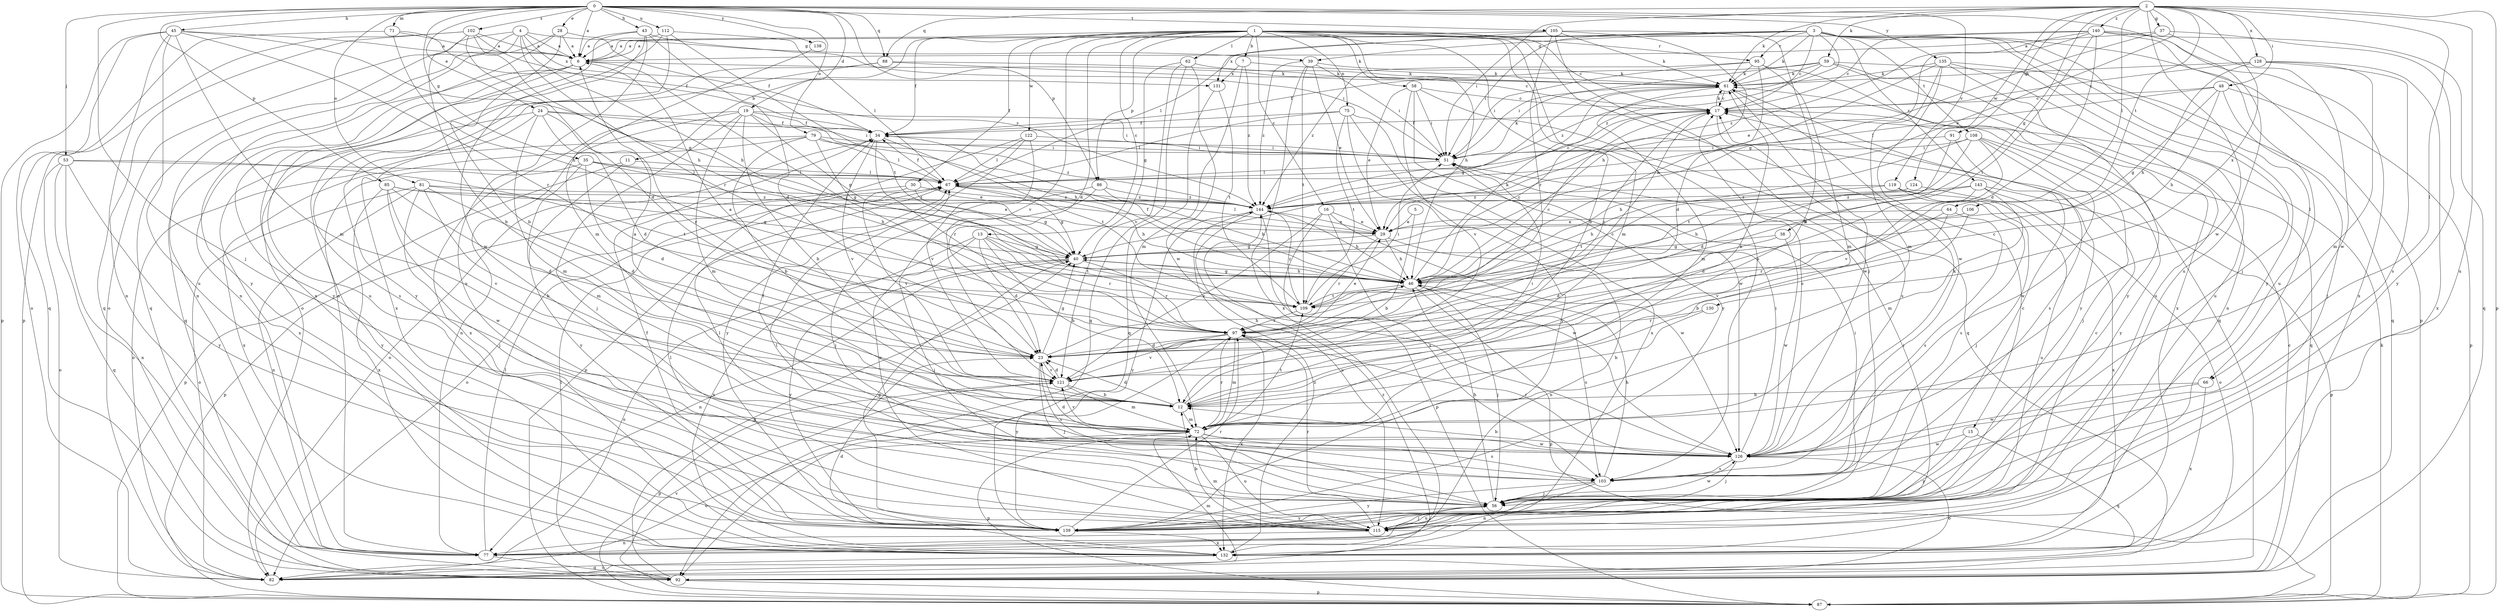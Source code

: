 strict digraph  {
0;
1;
2;
3;
4;
5;
6;
7;
11;
12;
13;
15;
16;
17;
19;
23;
24;
28;
29;
30;
34;
35;
37;
38;
39;
40;
43;
45;
46;
48;
51;
53;
56;
58;
59;
61;
62;
64;
66;
67;
71;
72;
75;
77;
79;
81;
82;
85;
86;
87;
88;
91;
92;
95;
97;
102;
103;
105;
106;
108;
109;
112;
115;
119;
121;
122;
124;
126;
128;
130;
131;
132;
135;
138;
139;
140;
143;
144;
0 -> 6  [label=a];
0 -> 19  [label=d];
0 -> 24  [label=e];
0 -> 28  [label=e];
0 -> 35  [label=g];
0 -> 43  [label=h];
0 -> 45  [label=h];
0 -> 53  [label=j];
0 -> 56  [label=j];
0 -> 71  [label=m];
0 -> 79  [label=o];
0 -> 81  [label=o];
0 -> 85  [label=p];
0 -> 86  [label=p];
0 -> 88  [label=q];
0 -> 102  [label=s];
0 -> 105  [label=t];
0 -> 112  [label=u];
0 -> 115  [label=u];
0 -> 119  [label=v];
0 -> 135  [label=y];
0 -> 138  [label=y];
1 -> 7  [label=b];
1 -> 11  [label=b];
1 -> 12  [label=b];
1 -> 13  [label=c];
1 -> 15  [label=c];
1 -> 16  [label=c];
1 -> 17  [label=c];
1 -> 23  [label=d];
1 -> 30  [label=f];
1 -> 34  [label=f];
1 -> 46  [label=h];
1 -> 58  [label=k];
1 -> 62  [label=l];
1 -> 72  [label=m];
1 -> 75  [label=n];
1 -> 86  [label=p];
1 -> 95  [label=r];
1 -> 103  [label=s];
1 -> 121  [label=v];
1 -> 122  [label=w];
2 -> 29  [label=e];
2 -> 37  [label=g];
2 -> 38  [label=g];
2 -> 48  [label=i];
2 -> 51  [label=i];
2 -> 59  [label=k];
2 -> 61  [label=k];
2 -> 64  [label=l];
2 -> 66  [label=l];
2 -> 87  [label=p];
2 -> 88  [label=q];
2 -> 91  [label=q];
2 -> 106  [label=t];
2 -> 115  [label=u];
2 -> 124  [label=w];
2 -> 126  [label=w];
2 -> 128  [label=x];
2 -> 130  [label=x];
2 -> 140  [label=z];
3 -> 6  [label=a];
3 -> 17  [label=c];
3 -> 39  [label=g];
3 -> 51  [label=i];
3 -> 56  [label=j];
3 -> 61  [label=k];
3 -> 66  [label=l];
3 -> 87  [label=p];
3 -> 95  [label=r];
3 -> 108  [label=t];
3 -> 131  [label=x];
3 -> 139  [label=y];
3 -> 143  [label=z];
3 -> 144  [label=z];
4 -> 6  [label=a];
4 -> 39  [label=g];
4 -> 46  [label=h];
4 -> 77  [label=n];
4 -> 82  [label=o];
4 -> 92  [label=q];
4 -> 97  [label=r];
4 -> 131  [label=x];
5 -> 12  [label=b];
5 -> 29  [label=e];
6 -> 61  [label=k];
6 -> 92  [label=q];
6 -> 97  [label=r];
6 -> 115  [label=u];
6 -> 139  [label=y];
7 -> 61  [label=k];
7 -> 72  [label=m];
7 -> 131  [label=x];
7 -> 144  [label=z];
11 -> 67  [label=l];
11 -> 87  [label=p];
11 -> 139  [label=y];
12 -> 6  [label=a];
12 -> 23  [label=d];
12 -> 51  [label=i];
12 -> 61  [label=k];
12 -> 72  [label=m];
13 -> 12  [label=b];
13 -> 23  [label=d];
13 -> 40  [label=g];
13 -> 56  [label=j];
13 -> 97  [label=r];
13 -> 109  [label=t];
13 -> 132  [label=x];
15 -> 92  [label=q];
15 -> 126  [label=w];
15 -> 139  [label=y];
16 -> 29  [label=e];
16 -> 87  [label=p];
16 -> 103  [label=s];
16 -> 121  [label=v];
16 -> 126  [label=w];
17 -> 34  [label=f];
17 -> 61  [label=k];
17 -> 92  [label=q];
17 -> 97  [label=r];
17 -> 103  [label=s];
19 -> 12  [label=b];
19 -> 34  [label=f];
19 -> 40  [label=g];
19 -> 46  [label=h];
19 -> 51  [label=i];
19 -> 56  [label=j];
19 -> 72  [label=m];
19 -> 77  [label=n];
19 -> 132  [label=x];
23 -> 6  [label=a];
23 -> 17  [label=c];
23 -> 40  [label=g];
23 -> 46  [label=h];
23 -> 56  [label=j];
23 -> 103  [label=s];
23 -> 121  [label=v];
24 -> 23  [label=d];
24 -> 34  [label=f];
24 -> 51  [label=i];
24 -> 72  [label=m];
24 -> 97  [label=r];
24 -> 103  [label=s];
24 -> 132  [label=x];
28 -> 6  [label=a];
28 -> 12  [label=b];
28 -> 34  [label=f];
28 -> 77  [label=n];
28 -> 139  [label=y];
29 -> 40  [label=g];
29 -> 46  [label=h];
29 -> 67  [label=l];
29 -> 77  [label=n];
29 -> 97  [label=r];
30 -> 40  [label=g];
30 -> 87  [label=p];
30 -> 121  [label=v];
30 -> 144  [label=z];
34 -> 51  [label=i];
34 -> 82  [label=o];
34 -> 97  [label=r];
34 -> 109  [label=t];
34 -> 121  [label=v];
35 -> 23  [label=d];
35 -> 29  [label=e];
35 -> 46  [label=h];
35 -> 67  [label=l];
35 -> 72  [label=m];
35 -> 139  [label=y];
37 -> 6  [label=a];
37 -> 29  [label=e];
37 -> 126  [label=w];
37 -> 139  [label=y];
38 -> 23  [label=d];
38 -> 40  [label=g];
38 -> 126  [label=w];
39 -> 29  [label=e];
39 -> 51  [label=i];
39 -> 61  [label=k];
39 -> 109  [label=t];
39 -> 132  [label=x];
39 -> 144  [label=z];
40 -> 46  [label=h];
40 -> 77  [label=n];
40 -> 82  [label=o];
40 -> 97  [label=r];
40 -> 139  [label=y];
43 -> 6  [label=a];
43 -> 23  [label=d];
43 -> 51  [label=i];
43 -> 115  [label=u];
43 -> 126  [label=w];
43 -> 132  [label=x];
45 -> 6  [label=a];
45 -> 40  [label=g];
45 -> 72  [label=m];
45 -> 82  [label=o];
45 -> 87  [label=p];
45 -> 92  [label=q];
45 -> 97  [label=r];
45 -> 115  [label=u];
46 -> 17  [label=c];
46 -> 34  [label=f];
46 -> 40  [label=g];
46 -> 56  [label=j];
46 -> 61  [label=k];
46 -> 87  [label=p];
46 -> 103  [label=s];
46 -> 109  [label=t];
48 -> 17  [label=c];
48 -> 40  [label=g];
48 -> 46  [label=h];
48 -> 56  [label=j];
48 -> 67  [label=l];
48 -> 87  [label=p];
51 -> 61  [label=k];
51 -> 67  [label=l];
53 -> 67  [label=l];
53 -> 77  [label=n];
53 -> 82  [label=o];
53 -> 92  [label=q];
53 -> 109  [label=t];
53 -> 139  [label=y];
56 -> 17  [label=c];
56 -> 46  [label=h];
56 -> 51  [label=i];
56 -> 67  [label=l];
56 -> 115  [label=u];
56 -> 126  [label=w];
56 -> 139  [label=y];
58 -> 17  [label=c];
58 -> 29  [label=e];
58 -> 51  [label=i];
58 -> 92  [label=q];
58 -> 121  [label=v];
58 -> 139  [label=y];
59 -> 34  [label=f];
59 -> 51  [label=i];
59 -> 61  [label=k];
59 -> 77  [label=n];
59 -> 115  [label=u];
59 -> 132  [label=x];
59 -> 144  [label=z];
61 -> 17  [label=c];
61 -> 40  [label=g];
61 -> 72  [label=m];
61 -> 126  [label=w];
61 -> 139  [label=y];
62 -> 40  [label=g];
62 -> 61  [label=k];
62 -> 92  [label=q];
62 -> 121  [label=v];
62 -> 126  [label=w];
64 -> 29  [label=e];
64 -> 97  [label=r];
64 -> 103  [label=s];
64 -> 121  [label=v];
66 -> 12  [label=b];
66 -> 126  [label=w];
66 -> 132  [label=x];
67 -> 17  [label=c];
67 -> 34  [label=f];
67 -> 40  [label=g];
67 -> 46  [label=h];
67 -> 82  [label=o];
67 -> 144  [label=z];
71 -> 6  [label=a];
71 -> 46  [label=h];
71 -> 92  [label=q];
71 -> 144  [label=z];
72 -> 82  [label=o];
72 -> 87  [label=p];
72 -> 97  [label=r];
72 -> 103  [label=s];
72 -> 109  [label=t];
72 -> 115  [label=u];
72 -> 121  [label=v];
72 -> 126  [label=w];
75 -> 34  [label=f];
75 -> 67  [label=l];
75 -> 109  [label=t];
75 -> 126  [label=w];
75 -> 132  [label=x];
75 -> 139  [label=y];
77 -> 17  [label=c];
77 -> 67  [label=l];
77 -> 92  [label=q];
79 -> 12  [label=b];
79 -> 40  [label=g];
79 -> 51  [label=i];
79 -> 67  [label=l];
79 -> 82  [label=o];
79 -> 132  [label=x];
79 -> 144  [label=z];
81 -> 12  [label=b];
81 -> 23  [label=d];
81 -> 40  [label=g];
81 -> 56  [label=j];
81 -> 77  [label=n];
81 -> 82  [label=o];
81 -> 144  [label=z];
82 -> 72  [label=m];
82 -> 144  [label=z];
85 -> 23  [label=d];
85 -> 29  [label=e];
85 -> 121  [label=v];
85 -> 126  [label=w];
85 -> 132  [label=x];
85 -> 144  [label=z];
86 -> 46  [label=h];
86 -> 56  [label=j];
86 -> 115  [label=u];
86 -> 144  [label=z];
87 -> 61  [label=k];
87 -> 121  [label=v];
88 -> 17  [label=c];
88 -> 61  [label=k];
88 -> 132  [label=x];
88 -> 139  [label=y];
91 -> 23  [label=d];
91 -> 51  [label=i];
91 -> 103  [label=s];
92 -> 17  [label=c];
92 -> 40  [label=g];
92 -> 67  [label=l];
92 -> 87  [label=p];
95 -> 23  [label=d];
95 -> 51  [label=i];
95 -> 61  [label=k];
95 -> 72  [label=m];
95 -> 92  [label=q];
95 -> 144  [label=z];
97 -> 23  [label=d];
97 -> 29  [label=e];
97 -> 72  [label=m];
97 -> 121  [label=v];
97 -> 132  [label=x];
97 -> 139  [label=y];
102 -> 6  [label=a];
102 -> 12  [label=b];
102 -> 23  [label=d];
102 -> 34  [label=f];
102 -> 46  [label=h];
102 -> 77  [label=n];
102 -> 87  [label=p];
103 -> 46  [label=h];
103 -> 56  [label=j];
103 -> 67  [label=l];
103 -> 77  [label=n];
103 -> 139  [label=y];
105 -> 6  [label=a];
105 -> 12  [label=b];
105 -> 46  [label=h];
105 -> 56  [label=j];
105 -> 61  [label=k];
105 -> 67  [label=l];
105 -> 97  [label=r];
106 -> 12  [label=b];
106 -> 29  [label=e];
108 -> 46  [label=h];
108 -> 51  [label=i];
108 -> 56  [label=j];
108 -> 109  [label=t];
108 -> 121  [label=v];
108 -> 126  [label=w];
108 -> 139  [label=y];
109 -> 17  [label=c];
109 -> 51  [label=i];
109 -> 97  [label=r];
109 -> 144  [label=z];
112 -> 6  [label=a];
112 -> 67  [label=l];
112 -> 77  [label=n];
112 -> 82  [label=o];
112 -> 109  [label=t];
115 -> 12  [label=b];
115 -> 51  [label=i];
115 -> 56  [label=j];
115 -> 67  [label=l];
115 -> 72  [label=m];
115 -> 77  [label=n];
115 -> 97  [label=r];
119 -> 46  [label=h];
119 -> 56  [label=j];
119 -> 103  [label=s];
119 -> 115  [label=u];
119 -> 144  [label=z];
121 -> 12  [label=b];
121 -> 23  [label=d];
121 -> 72  [label=m];
121 -> 87  [label=p];
122 -> 51  [label=i];
122 -> 67  [label=l];
122 -> 87  [label=p];
122 -> 121  [label=v];
122 -> 139  [label=y];
124 -> 109  [label=t];
124 -> 132  [label=x];
124 -> 144  [label=z];
126 -> 12  [label=b];
126 -> 17  [label=c];
126 -> 23  [label=d];
126 -> 34  [label=f];
126 -> 51  [label=i];
126 -> 56  [label=j];
126 -> 61  [label=k];
126 -> 82  [label=o];
126 -> 97  [label=r];
126 -> 103  [label=s];
128 -> 17  [label=c];
128 -> 46  [label=h];
128 -> 61  [label=k];
128 -> 72  [label=m];
128 -> 103  [label=s];
128 -> 132  [label=x];
130 -> 12  [label=b];
130 -> 97  [label=r];
131 -> 92  [label=q];
131 -> 109  [label=t];
132 -> 23  [label=d];
132 -> 82  [label=o];
132 -> 144  [label=z];
135 -> 46  [label=h];
135 -> 61  [label=k];
135 -> 72  [label=m];
135 -> 92  [label=q];
135 -> 115  [label=u];
135 -> 126  [label=w];
135 -> 139  [label=y];
138 -> 72  [label=m];
139 -> 34  [label=f];
139 -> 40  [label=g];
139 -> 97  [label=r];
139 -> 132  [label=x];
140 -> 6  [label=a];
140 -> 17  [label=c];
140 -> 23  [label=d];
140 -> 40  [label=g];
140 -> 92  [label=q];
140 -> 109  [label=t];
140 -> 115  [label=u];
140 -> 132  [label=x];
140 -> 144  [label=z];
143 -> 23  [label=d];
143 -> 46  [label=h];
143 -> 72  [label=m];
143 -> 82  [label=o];
143 -> 87  [label=p];
143 -> 144  [label=z];
144 -> 29  [label=e];
144 -> 46  [label=h];
144 -> 115  [label=u];
144 -> 126  [label=w];
144 -> 139  [label=y];
}
